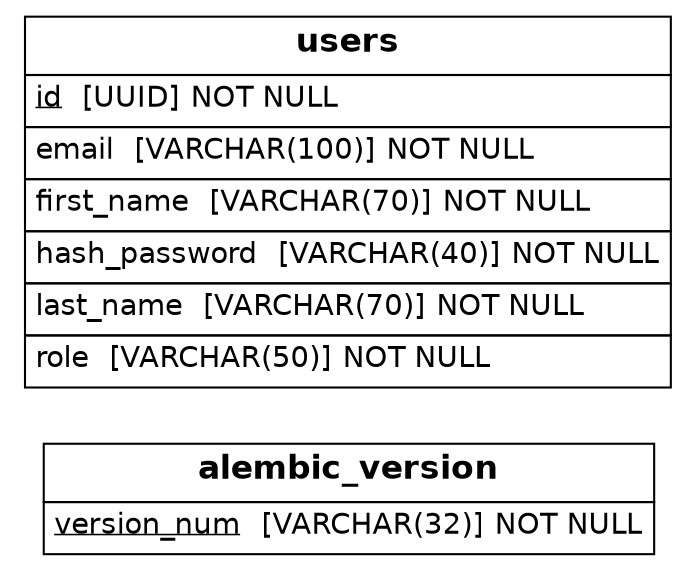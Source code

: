 
      graph {
         graph [rankdir=LR];
         node [label="\N",
             shape=plaintext
         ];
         edge [color=gray50,
             minlen=2,
             style=dashed
         ];
      
"alembic_version" [label=<<FONT FACE="Helvetica"><TABLE BORDER="0" CELLBORDER="1" CELLPADDING="4" CELLSPACING="0"><TR><TD><B><FONT POINT-SIZE="16">alembic_version</FONT></B></TD></TR><TR><TD ALIGN="LEFT" PORT="version_num"><u><FONT>version_num</FONT></u> <FONT> [VARCHAR(32)]</FONT> NOT NULL</TD></TR></TABLE></FONT>>];
"users" [label=<<FONT FACE="Helvetica"><TABLE BORDER="0" CELLBORDER="1" CELLPADDING="4" CELLSPACING="0"><TR><TD><B><FONT POINT-SIZE="16">users</FONT></B></TD></TR><TR><TD ALIGN="LEFT" PORT="id"><u><FONT>id</FONT></u> <FONT> [UUID]</FONT> NOT NULL</TD></TR><TR><TD ALIGN="LEFT" PORT="email"><FONT>email</FONT> <FONT> [VARCHAR(100)]</FONT> NOT NULL</TD></TR><TR><TD ALIGN="LEFT" PORT="first_name"><FONT>first_name</FONT> <FONT> [VARCHAR(70)]</FONT> NOT NULL</TD></TR><TR><TD ALIGN="LEFT" PORT="hash_password"><FONT>hash_password</FONT> <FONT> [VARCHAR(40)]</FONT> NOT NULL</TD></TR><TR><TD ALIGN="LEFT" PORT="last_name"><FONT>last_name</FONT> <FONT> [VARCHAR(70)]</FONT> NOT NULL</TD></TR><TR><TD ALIGN="LEFT" PORT="role"><FONT>role</FONT> <FONT> [VARCHAR(50)]</FONT> NOT NULL</TD></TR></TABLE></FONT>>];

}